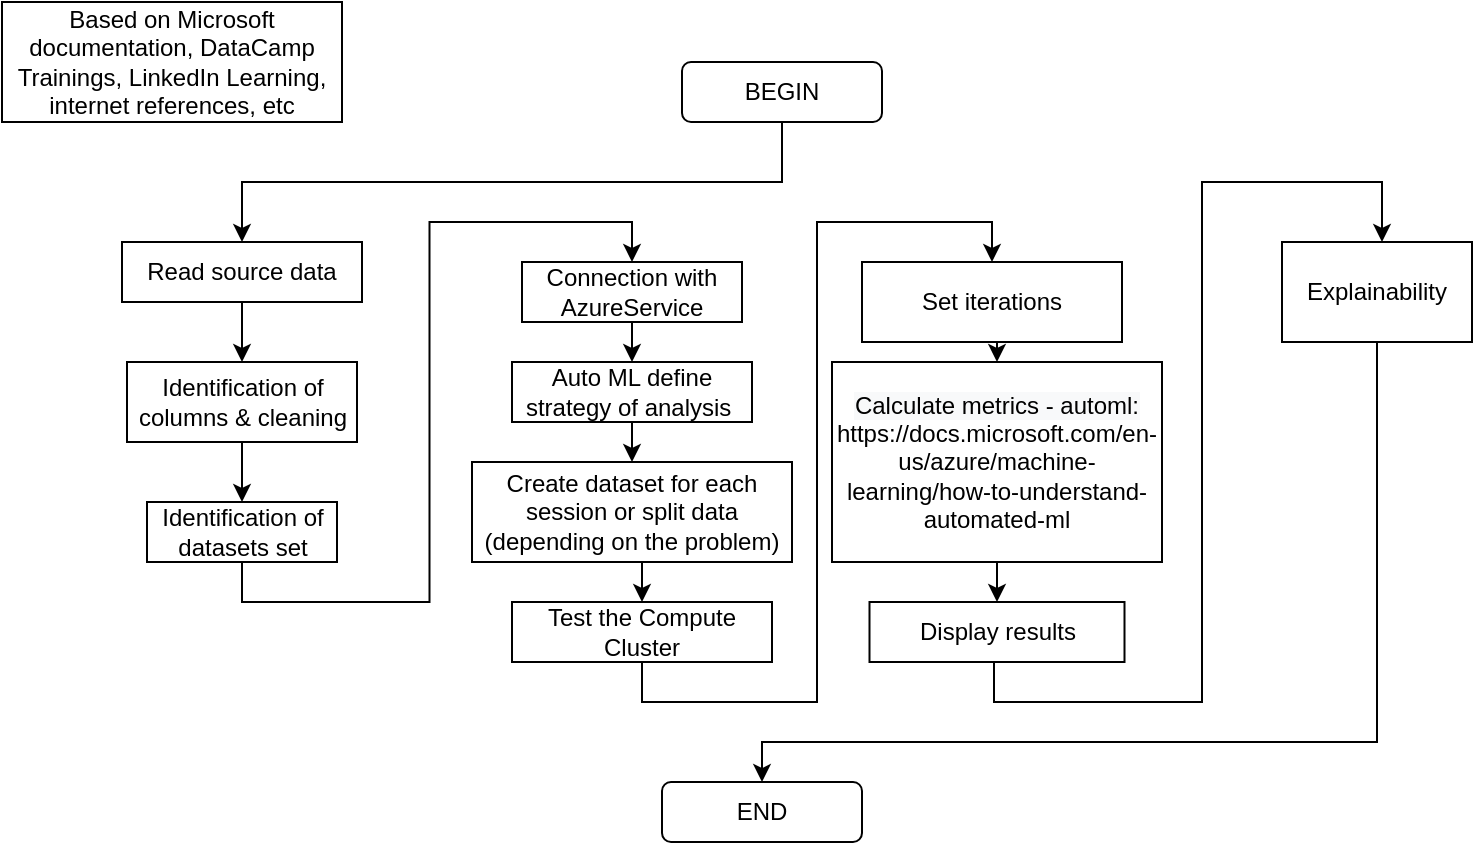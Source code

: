 <mxfile version="14.8.2" type="device"><diagram id="P6D5dYkNuPAGz3L2FQ63" name="Page-1"><mxGraphModel dx="1117" dy="623" grid="1" gridSize="10" guides="1" tooltips="1" connect="1" arrows="1" fold="1" page="1" pageScale="1" pageWidth="850" pageHeight="1100" math="0" shadow="0"><root><mxCell id="0"/><mxCell id="1" parent="0"/><mxCell id="YJPkTdHfsKedVKMIYx3Y-1" style="edgeStyle=orthogonalEdgeStyle;rounded=0;orthogonalLoop=1;jettySize=auto;html=1;exitX=0.5;exitY=1;exitDx=0;exitDy=0;entryX=0.5;entryY=0;entryDx=0;entryDy=0;" parent="1" source="YJPkTdHfsKedVKMIYx3Y-2" target="YJPkTdHfsKedVKMIYx3Y-4" edge="1"><mxGeometry relative="1" as="geometry"/></mxCell><mxCell id="YJPkTdHfsKedVKMIYx3Y-2" value="BEGIN" style="rounded=1;whiteSpace=wrap;html=1;" parent="1" vertex="1"><mxGeometry x="390" y="160" width="100" height="30" as="geometry"/></mxCell><mxCell id="YJPkTdHfsKedVKMIYx3Y-3" style="edgeStyle=orthogonalEdgeStyle;rounded=0;orthogonalLoop=1;jettySize=auto;html=1;exitX=0.5;exitY=1;exitDx=0;exitDy=0;entryX=0.5;entryY=0;entryDx=0;entryDy=0;" parent="1" source="YJPkTdHfsKedVKMIYx3Y-4" target="YJPkTdHfsKedVKMIYx3Y-6" edge="1"><mxGeometry relative="1" as="geometry"/></mxCell><mxCell id="YJPkTdHfsKedVKMIYx3Y-4" value="Read source data" style="rounded=0;whiteSpace=wrap;html=1;" parent="1" vertex="1"><mxGeometry x="110" y="250" width="120" height="30" as="geometry"/></mxCell><mxCell id="YJPkTdHfsKedVKMIYx3Y-5" style="edgeStyle=orthogonalEdgeStyle;rounded=0;orthogonalLoop=1;jettySize=auto;html=1;exitX=0.5;exitY=1;exitDx=0;exitDy=0;entryX=0.5;entryY=0;entryDx=0;entryDy=0;" parent="1" source="YJPkTdHfsKedVKMIYx3Y-6" target="YJPkTdHfsKedVKMIYx3Y-8" edge="1"><mxGeometry relative="1" as="geometry"/></mxCell><mxCell id="YJPkTdHfsKedVKMIYx3Y-6" value="Identification of columns &amp;amp; cleaning" style="rounded=0;whiteSpace=wrap;html=1;" parent="1" vertex="1"><mxGeometry x="112.5" y="310" width="115" height="40" as="geometry"/></mxCell><mxCell id="YJPkTdHfsKedVKMIYx3Y-7" style="edgeStyle=orthogonalEdgeStyle;rounded=0;orthogonalLoop=1;jettySize=auto;html=1;exitX=0.5;exitY=1;exitDx=0;exitDy=0;entryX=0.5;entryY=0;entryDx=0;entryDy=0;" parent="1" source="YJPkTdHfsKedVKMIYx3Y-8" target="YJPkTdHfsKedVKMIYx3Y-10" edge="1"><mxGeometry relative="1" as="geometry"/></mxCell><mxCell id="YJPkTdHfsKedVKMIYx3Y-8" value="Identification of datasets set" style="rounded=0;whiteSpace=wrap;html=1;" parent="1" vertex="1"><mxGeometry x="122.5" y="380" width="95" height="30" as="geometry"/></mxCell><mxCell id="YJPkTdHfsKedVKMIYx3Y-9" style="edgeStyle=orthogonalEdgeStyle;rounded=0;orthogonalLoop=1;jettySize=auto;html=1;exitX=0.5;exitY=1;exitDx=0;exitDy=0;entryX=0.5;entryY=0;entryDx=0;entryDy=0;" parent="1" source="YJPkTdHfsKedVKMIYx3Y-10" target="YJPkTdHfsKedVKMIYx3Y-12" edge="1"><mxGeometry relative="1" as="geometry"/></mxCell><mxCell id="YJPkTdHfsKedVKMIYx3Y-10" value="Connection with AzureService" style="rounded=0;whiteSpace=wrap;html=1;" parent="1" vertex="1"><mxGeometry x="310" y="260" width="110" height="30" as="geometry"/></mxCell><mxCell id="YJPkTdHfsKedVKMIYx3Y-11" style="edgeStyle=orthogonalEdgeStyle;rounded=0;orthogonalLoop=1;jettySize=auto;html=1;exitX=0.5;exitY=1;exitDx=0;exitDy=0;entryX=0.5;entryY=0;entryDx=0;entryDy=0;" parent="1" source="YJPkTdHfsKedVKMIYx3Y-12" target="YJPkTdHfsKedVKMIYx3Y-14" edge="1"><mxGeometry relative="1" as="geometry"/></mxCell><mxCell id="YJPkTdHfsKedVKMIYx3Y-12" value="Auto ML define strategy of analysis&amp;nbsp;" style="rounded=0;whiteSpace=wrap;html=1;" parent="1" vertex="1"><mxGeometry x="305" y="310" width="120" height="30" as="geometry"/></mxCell><mxCell id="YJPkTdHfsKedVKMIYx3Y-13" style="edgeStyle=orthogonalEdgeStyle;rounded=0;orthogonalLoop=1;jettySize=auto;html=1;exitX=0.5;exitY=1;exitDx=0;exitDy=0;entryX=0.5;entryY=0;entryDx=0;entryDy=0;" parent="1" source="YJPkTdHfsKedVKMIYx3Y-14" target="YJPkTdHfsKedVKMIYx3Y-16" edge="1"><mxGeometry relative="1" as="geometry"/></mxCell><mxCell id="YJPkTdHfsKedVKMIYx3Y-14" value="Create dataset for each session or split data (depending on the problem)" style="rounded=0;whiteSpace=wrap;html=1;" parent="1" vertex="1"><mxGeometry x="285" y="360" width="160" height="50" as="geometry"/></mxCell><mxCell id="YJPkTdHfsKedVKMIYx3Y-15" style="edgeStyle=orthogonalEdgeStyle;rounded=0;orthogonalLoop=1;jettySize=auto;html=1;exitX=0.5;exitY=1;exitDx=0;exitDy=0;entryX=0.5;entryY=0;entryDx=0;entryDy=0;" parent="1" source="YJPkTdHfsKedVKMIYx3Y-16" target="YJPkTdHfsKedVKMIYx3Y-18" edge="1"><mxGeometry relative="1" as="geometry"/></mxCell><mxCell id="YJPkTdHfsKedVKMIYx3Y-16" value="Test the Compute Cluster" style="rounded=0;whiteSpace=wrap;html=1;" parent="1" vertex="1"><mxGeometry x="305" y="430" width="130" height="30" as="geometry"/></mxCell><mxCell id="YJPkTdHfsKedVKMIYx3Y-17" style="edgeStyle=orthogonalEdgeStyle;rounded=0;orthogonalLoop=1;jettySize=auto;html=1;exitX=0.5;exitY=1;exitDx=0;exitDy=0;entryX=0.5;entryY=0;entryDx=0;entryDy=0;" parent="1" source="YJPkTdHfsKedVKMIYx3Y-18" target="YJPkTdHfsKedVKMIYx3Y-25" edge="1"><mxGeometry relative="1" as="geometry"/></mxCell><mxCell id="YJPkTdHfsKedVKMIYx3Y-18" value="Set iterations" style="rounded=0;whiteSpace=wrap;html=1;" parent="1" vertex="1"><mxGeometry x="480" y="260" width="130" height="40" as="geometry"/></mxCell><mxCell id="YJPkTdHfsKedVKMIYx3Y-19" style="edgeStyle=orthogonalEdgeStyle;rounded=0;orthogonalLoop=1;jettySize=auto;html=1;exitX=0.5;exitY=1;exitDx=0;exitDy=0;" parent="1" source="YJPkTdHfsKedVKMIYx3Y-20" target="YJPkTdHfsKedVKMIYx3Y-22" edge="1"><mxGeometry relative="1" as="geometry"><Array as="points"><mxPoint x="546" y="460"/><mxPoint x="546" y="480"/><mxPoint x="650" y="480"/><mxPoint x="650" y="220"/><mxPoint x="740" y="220"/></Array></mxGeometry></mxCell><mxCell id="YJPkTdHfsKedVKMIYx3Y-20" value="Display results" style="rounded=0;whiteSpace=wrap;html=1;" parent="1" vertex="1"><mxGeometry x="483.75" y="430" width="127.5" height="30" as="geometry"/></mxCell><mxCell id="OajF-QdFXOIVU6ZYZHnH-9" style="edgeStyle=orthogonalEdgeStyle;rounded=0;orthogonalLoop=1;jettySize=auto;html=1;exitX=0.5;exitY=1;exitDx=0;exitDy=0;entryX=0.5;entryY=0;entryDx=0;entryDy=0;" edge="1" parent="1" source="YJPkTdHfsKedVKMIYx3Y-22" target="YJPkTdHfsKedVKMIYx3Y-23"><mxGeometry relative="1" as="geometry"><Array as="points"><mxPoint x="737" y="500"/><mxPoint x="430" y="500"/></Array></mxGeometry></mxCell><mxCell id="YJPkTdHfsKedVKMIYx3Y-22" value="Explainability" style="rounded=0;whiteSpace=wrap;html=1;" parent="1" vertex="1"><mxGeometry x="690" y="250" width="95" height="50" as="geometry"/></mxCell><mxCell id="YJPkTdHfsKedVKMIYx3Y-23" value="END" style="rounded=1;whiteSpace=wrap;html=1;" parent="1" vertex="1"><mxGeometry x="380" y="520" width="100" height="30" as="geometry"/></mxCell><mxCell id="YJPkTdHfsKedVKMIYx3Y-24" style="edgeStyle=orthogonalEdgeStyle;rounded=0;orthogonalLoop=1;jettySize=auto;html=1;exitX=0.5;exitY=1;exitDx=0;exitDy=0;entryX=0.5;entryY=0;entryDx=0;entryDy=0;" parent="1" source="YJPkTdHfsKedVKMIYx3Y-25" target="YJPkTdHfsKedVKMIYx3Y-20" edge="1"><mxGeometry relative="1" as="geometry"/></mxCell><mxCell id="YJPkTdHfsKedVKMIYx3Y-25" value="&lt;span style=&quot;color: rgb(0 , 0 , 0) ; font-family: &amp;#34;helvetica&amp;#34; ; font-size: 12px ; font-style: normal ; font-weight: 400 ; letter-spacing: normal ; text-align: center ; text-indent: 0px ; text-transform: none ; word-spacing: 0px ; background-color: rgb(248 , 249 , 250) ; display: inline ; float: none&quot;&gt;Calculate metrics - automl:&lt;/span&gt;&lt;br style=&quot;color: rgb(0 , 0 , 0) ; font-family: &amp;#34;helvetica&amp;#34; ; font-size: 12px ; font-style: normal ; font-weight: 400 ; letter-spacing: normal ; text-align: center ; text-indent: 0px ; text-transform: none ; word-spacing: 0px ; background-color: rgb(248 , 249 , 250)&quot;&gt;&lt;font face=&quot;helvetica&quot;&gt;https://docs.microsoft.com/en-us/azure/machine-learning/how-to-understand-automated-ml&lt;/font&gt;" style="rounded=0;whiteSpace=wrap;html=1;" parent="1" vertex="1"><mxGeometry x="465" y="310" width="165" height="100" as="geometry"/></mxCell><mxCell id="YJPkTdHfsKedVKMIYx3Y-26" value="Based on Microsoft documentation, DataCamp Trainings, LinkedIn Learning, internet references, etc" style="rounded=0;whiteSpace=wrap;html=1;" parent="1" vertex="1"><mxGeometry x="50" y="130" width="170" height="60" as="geometry"/></mxCell><mxCell id="OajF-QdFXOIVU6ZYZHnH-7" style="edgeStyle=orthogonalEdgeStyle;rounded=0;orthogonalLoop=1;jettySize=auto;html=1;exitX=0.5;exitY=1;exitDx=0;exitDy=0;" edge="1" parent="1" source="YJPkTdHfsKedVKMIYx3Y-23" target="YJPkTdHfsKedVKMIYx3Y-23"><mxGeometry relative="1" as="geometry"/></mxCell></root></mxGraphModel></diagram></mxfile>